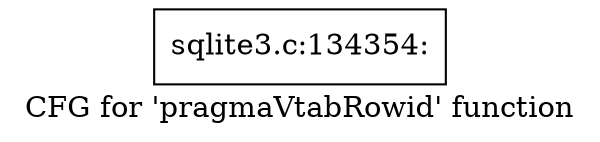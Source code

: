 digraph "CFG for 'pragmaVtabRowid' function" {
	label="CFG for 'pragmaVtabRowid' function";

	Node0x55c0f86a87b0 [shape=record,label="{sqlite3.c:134354:}"];
}
